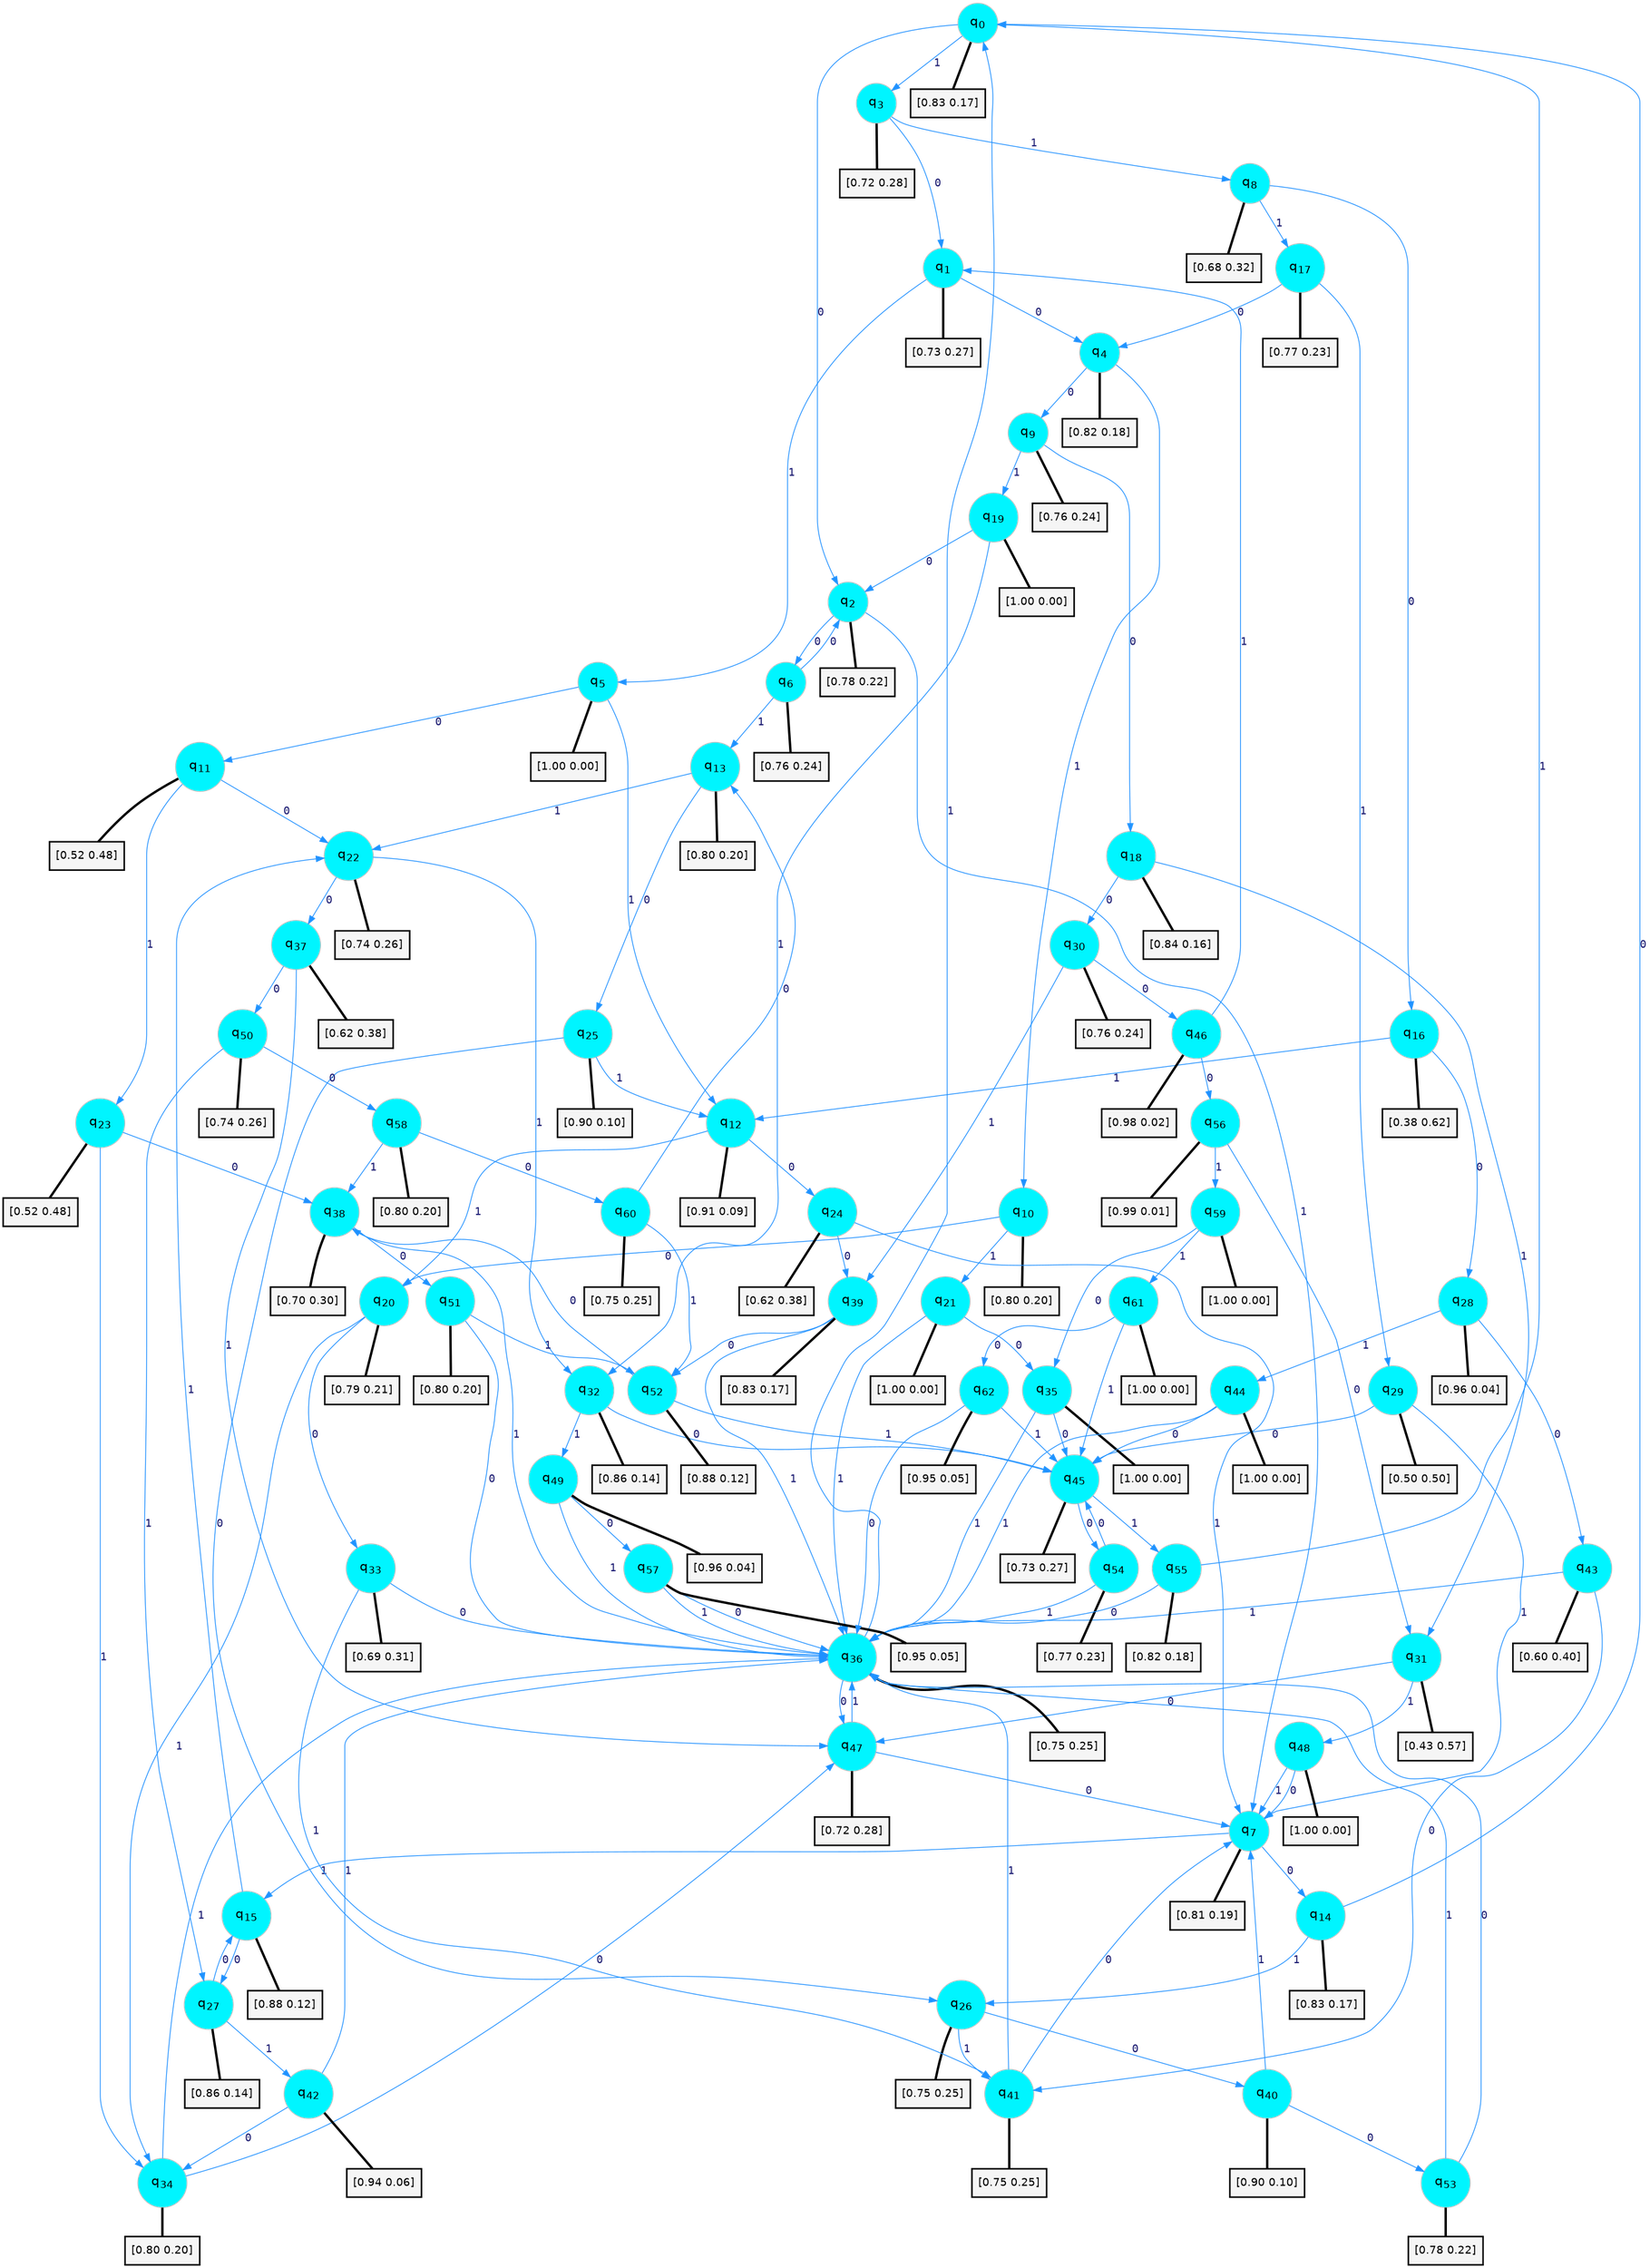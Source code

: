 digraph G {
graph [
bgcolor=transparent, dpi=300, rankdir=TD, size="40,25"];
node [
color=gray, fillcolor=turquoise1, fontcolor=black, fontname=Helvetica, fontsize=16, fontweight=bold, shape=circle, style=filled];
edge [
arrowsize=1, color=dodgerblue1, fontcolor=midnightblue, fontname=courier, fontweight=bold, penwidth=1, style=solid, weight=20];
0[label=<q<SUB>0</SUB>>];
1[label=<q<SUB>1</SUB>>];
2[label=<q<SUB>2</SUB>>];
3[label=<q<SUB>3</SUB>>];
4[label=<q<SUB>4</SUB>>];
5[label=<q<SUB>5</SUB>>];
6[label=<q<SUB>6</SUB>>];
7[label=<q<SUB>7</SUB>>];
8[label=<q<SUB>8</SUB>>];
9[label=<q<SUB>9</SUB>>];
10[label=<q<SUB>10</SUB>>];
11[label=<q<SUB>11</SUB>>];
12[label=<q<SUB>12</SUB>>];
13[label=<q<SUB>13</SUB>>];
14[label=<q<SUB>14</SUB>>];
15[label=<q<SUB>15</SUB>>];
16[label=<q<SUB>16</SUB>>];
17[label=<q<SUB>17</SUB>>];
18[label=<q<SUB>18</SUB>>];
19[label=<q<SUB>19</SUB>>];
20[label=<q<SUB>20</SUB>>];
21[label=<q<SUB>21</SUB>>];
22[label=<q<SUB>22</SUB>>];
23[label=<q<SUB>23</SUB>>];
24[label=<q<SUB>24</SUB>>];
25[label=<q<SUB>25</SUB>>];
26[label=<q<SUB>26</SUB>>];
27[label=<q<SUB>27</SUB>>];
28[label=<q<SUB>28</SUB>>];
29[label=<q<SUB>29</SUB>>];
30[label=<q<SUB>30</SUB>>];
31[label=<q<SUB>31</SUB>>];
32[label=<q<SUB>32</SUB>>];
33[label=<q<SUB>33</SUB>>];
34[label=<q<SUB>34</SUB>>];
35[label=<q<SUB>35</SUB>>];
36[label=<q<SUB>36</SUB>>];
37[label=<q<SUB>37</SUB>>];
38[label=<q<SUB>38</SUB>>];
39[label=<q<SUB>39</SUB>>];
40[label=<q<SUB>40</SUB>>];
41[label=<q<SUB>41</SUB>>];
42[label=<q<SUB>42</SUB>>];
43[label=<q<SUB>43</SUB>>];
44[label=<q<SUB>44</SUB>>];
45[label=<q<SUB>45</SUB>>];
46[label=<q<SUB>46</SUB>>];
47[label=<q<SUB>47</SUB>>];
48[label=<q<SUB>48</SUB>>];
49[label=<q<SUB>49</SUB>>];
50[label=<q<SUB>50</SUB>>];
51[label=<q<SUB>51</SUB>>];
52[label=<q<SUB>52</SUB>>];
53[label=<q<SUB>53</SUB>>];
54[label=<q<SUB>54</SUB>>];
55[label=<q<SUB>55</SUB>>];
56[label=<q<SUB>56</SUB>>];
57[label=<q<SUB>57</SUB>>];
58[label=<q<SUB>58</SUB>>];
59[label=<q<SUB>59</SUB>>];
60[label=<q<SUB>60</SUB>>];
61[label=<q<SUB>61</SUB>>];
62[label=<q<SUB>62</SUB>>];
63[label="[0.83 0.17]", shape=box,fontcolor=black, fontname=Helvetica, fontsize=14, penwidth=2, fillcolor=whitesmoke,color=black];
64[label="[0.73 0.27]", shape=box,fontcolor=black, fontname=Helvetica, fontsize=14, penwidth=2, fillcolor=whitesmoke,color=black];
65[label="[0.78 0.22]", shape=box,fontcolor=black, fontname=Helvetica, fontsize=14, penwidth=2, fillcolor=whitesmoke,color=black];
66[label="[0.72 0.28]", shape=box,fontcolor=black, fontname=Helvetica, fontsize=14, penwidth=2, fillcolor=whitesmoke,color=black];
67[label="[0.82 0.18]", shape=box,fontcolor=black, fontname=Helvetica, fontsize=14, penwidth=2, fillcolor=whitesmoke,color=black];
68[label="[1.00 0.00]", shape=box,fontcolor=black, fontname=Helvetica, fontsize=14, penwidth=2, fillcolor=whitesmoke,color=black];
69[label="[0.76 0.24]", shape=box,fontcolor=black, fontname=Helvetica, fontsize=14, penwidth=2, fillcolor=whitesmoke,color=black];
70[label="[0.81 0.19]", shape=box,fontcolor=black, fontname=Helvetica, fontsize=14, penwidth=2, fillcolor=whitesmoke,color=black];
71[label="[0.68 0.32]", shape=box,fontcolor=black, fontname=Helvetica, fontsize=14, penwidth=2, fillcolor=whitesmoke,color=black];
72[label="[0.76 0.24]", shape=box,fontcolor=black, fontname=Helvetica, fontsize=14, penwidth=2, fillcolor=whitesmoke,color=black];
73[label="[0.80 0.20]", shape=box,fontcolor=black, fontname=Helvetica, fontsize=14, penwidth=2, fillcolor=whitesmoke,color=black];
74[label="[0.52 0.48]", shape=box,fontcolor=black, fontname=Helvetica, fontsize=14, penwidth=2, fillcolor=whitesmoke,color=black];
75[label="[0.91 0.09]", shape=box,fontcolor=black, fontname=Helvetica, fontsize=14, penwidth=2, fillcolor=whitesmoke,color=black];
76[label="[0.80 0.20]", shape=box,fontcolor=black, fontname=Helvetica, fontsize=14, penwidth=2, fillcolor=whitesmoke,color=black];
77[label="[0.83 0.17]", shape=box,fontcolor=black, fontname=Helvetica, fontsize=14, penwidth=2, fillcolor=whitesmoke,color=black];
78[label="[0.88 0.12]", shape=box,fontcolor=black, fontname=Helvetica, fontsize=14, penwidth=2, fillcolor=whitesmoke,color=black];
79[label="[0.38 0.62]", shape=box,fontcolor=black, fontname=Helvetica, fontsize=14, penwidth=2, fillcolor=whitesmoke,color=black];
80[label="[0.77 0.23]", shape=box,fontcolor=black, fontname=Helvetica, fontsize=14, penwidth=2, fillcolor=whitesmoke,color=black];
81[label="[0.84 0.16]", shape=box,fontcolor=black, fontname=Helvetica, fontsize=14, penwidth=2, fillcolor=whitesmoke,color=black];
82[label="[1.00 0.00]", shape=box,fontcolor=black, fontname=Helvetica, fontsize=14, penwidth=2, fillcolor=whitesmoke,color=black];
83[label="[0.79 0.21]", shape=box,fontcolor=black, fontname=Helvetica, fontsize=14, penwidth=2, fillcolor=whitesmoke,color=black];
84[label="[1.00 0.00]", shape=box,fontcolor=black, fontname=Helvetica, fontsize=14, penwidth=2, fillcolor=whitesmoke,color=black];
85[label="[0.74 0.26]", shape=box,fontcolor=black, fontname=Helvetica, fontsize=14, penwidth=2, fillcolor=whitesmoke,color=black];
86[label="[0.52 0.48]", shape=box,fontcolor=black, fontname=Helvetica, fontsize=14, penwidth=2, fillcolor=whitesmoke,color=black];
87[label="[0.62 0.38]", shape=box,fontcolor=black, fontname=Helvetica, fontsize=14, penwidth=2, fillcolor=whitesmoke,color=black];
88[label="[0.90 0.10]", shape=box,fontcolor=black, fontname=Helvetica, fontsize=14, penwidth=2, fillcolor=whitesmoke,color=black];
89[label="[0.75 0.25]", shape=box,fontcolor=black, fontname=Helvetica, fontsize=14, penwidth=2, fillcolor=whitesmoke,color=black];
90[label="[0.86 0.14]", shape=box,fontcolor=black, fontname=Helvetica, fontsize=14, penwidth=2, fillcolor=whitesmoke,color=black];
91[label="[0.96 0.04]", shape=box,fontcolor=black, fontname=Helvetica, fontsize=14, penwidth=2, fillcolor=whitesmoke,color=black];
92[label="[0.50 0.50]", shape=box,fontcolor=black, fontname=Helvetica, fontsize=14, penwidth=2, fillcolor=whitesmoke,color=black];
93[label="[0.76 0.24]", shape=box,fontcolor=black, fontname=Helvetica, fontsize=14, penwidth=2, fillcolor=whitesmoke,color=black];
94[label="[0.43 0.57]", shape=box,fontcolor=black, fontname=Helvetica, fontsize=14, penwidth=2, fillcolor=whitesmoke,color=black];
95[label="[0.86 0.14]", shape=box,fontcolor=black, fontname=Helvetica, fontsize=14, penwidth=2, fillcolor=whitesmoke,color=black];
96[label="[0.69 0.31]", shape=box,fontcolor=black, fontname=Helvetica, fontsize=14, penwidth=2, fillcolor=whitesmoke,color=black];
97[label="[0.80 0.20]", shape=box,fontcolor=black, fontname=Helvetica, fontsize=14, penwidth=2, fillcolor=whitesmoke,color=black];
98[label="[1.00 0.00]", shape=box,fontcolor=black, fontname=Helvetica, fontsize=14, penwidth=2, fillcolor=whitesmoke,color=black];
99[label="[0.75 0.25]", shape=box,fontcolor=black, fontname=Helvetica, fontsize=14, penwidth=2, fillcolor=whitesmoke,color=black];
100[label="[0.62 0.38]", shape=box,fontcolor=black, fontname=Helvetica, fontsize=14, penwidth=2, fillcolor=whitesmoke,color=black];
101[label="[0.70 0.30]", shape=box,fontcolor=black, fontname=Helvetica, fontsize=14, penwidth=2, fillcolor=whitesmoke,color=black];
102[label="[0.83 0.17]", shape=box,fontcolor=black, fontname=Helvetica, fontsize=14, penwidth=2, fillcolor=whitesmoke,color=black];
103[label="[0.90 0.10]", shape=box,fontcolor=black, fontname=Helvetica, fontsize=14, penwidth=2, fillcolor=whitesmoke,color=black];
104[label="[0.75 0.25]", shape=box,fontcolor=black, fontname=Helvetica, fontsize=14, penwidth=2, fillcolor=whitesmoke,color=black];
105[label="[0.94 0.06]", shape=box,fontcolor=black, fontname=Helvetica, fontsize=14, penwidth=2, fillcolor=whitesmoke,color=black];
106[label="[0.60 0.40]", shape=box,fontcolor=black, fontname=Helvetica, fontsize=14, penwidth=2, fillcolor=whitesmoke,color=black];
107[label="[1.00 0.00]", shape=box,fontcolor=black, fontname=Helvetica, fontsize=14, penwidth=2, fillcolor=whitesmoke,color=black];
108[label="[0.73 0.27]", shape=box,fontcolor=black, fontname=Helvetica, fontsize=14, penwidth=2, fillcolor=whitesmoke,color=black];
109[label="[0.98 0.02]", shape=box,fontcolor=black, fontname=Helvetica, fontsize=14, penwidth=2, fillcolor=whitesmoke,color=black];
110[label="[0.72 0.28]", shape=box,fontcolor=black, fontname=Helvetica, fontsize=14, penwidth=2, fillcolor=whitesmoke,color=black];
111[label="[1.00 0.00]", shape=box,fontcolor=black, fontname=Helvetica, fontsize=14, penwidth=2, fillcolor=whitesmoke,color=black];
112[label="[0.96 0.04]", shape=box,fontcolor=black, fontname=Helvetica, fontsize=14, penwidth=2, fillcolor=whitesmoke,color=black];
113[label="[0.74 0.26]", shape=box,fontcolor=black, fontname=Helvetica, fontsize=14, penwidth=2, fillcolor=whitesmoke,color=black];
114[label="[0.80 0.20]", shape=box,fontcolor=black, fontname=Helvetica, fontsize=14, penwidth=2, fillcolor=whitesmoke,color=black];
115[label="[0.88 0.12]", shape=box,fontcolor=black, fontname=Helvetica, fontsize=14, penwidth=2, fillcolor=whitesmoke,color=black];
116[label="[0.78 0.22]", shape=box,fontcolor=black, fontname=Helvetica, fontsize=14, penwidth=2, fillcolor=whitesmoke,color=black];
117[label="[0.77 0.23]", shape=box,fontcolor=black, fontname=Helvetica, fontsize=14, penwidth=2, fillcolor=whitesmoke,color=black];
118[label="[0.82 0.18]", shape=box,fontcolor=black, fontname=Helvetica, fontsize=14, penwidth=2, fillcolor=whitesmoke,color=black];
119[label="[0.99 0.01]", shape=box,fontcolor=black, fontname=Helvetica, fontsize=14, penwidth=2, fillcolor=whitesmoke,color=black];
120[label="[0.95 0.05]", shape=box,fontcolor=black, fontname=Helvetica, fontsize=14, penwidth=2, fillcolor=whitesmoke,color=black];
121[label="[0.80 0.20]", shape=box,fontcolor=black, fontname=Helvetica, fontsize=14, penwidth=2, fillcolor=whitesmoke,color=black];
122[label="[1.00 0.00]", shape=box,fontcolor=black, fontname=Helvetica, fontsize=14, penwidth=2, fillcolor=whitesmoke,color=black];
123[label="[0.75 0.25]", shape=box,fontcolor=black, fontname=Helvetica, fontsize=14, penwidth=2, fillcolor=whitesmoke,color=black];
124[label="[1.00 0.00]", shape=box,fontcolor=black, fontname=Helvetica, fontsize=14, penwidth=2, fillcolor=whitesmoke,color=black];
125[label="[0.95 0.05]", shape=box,fontcolor=black, fontname=Helvetica, fontsize=14, penwidth=2, fillcolor=whitesmoke,color=black];
0->2 [label=0];
0->3 [label=1];
0->63 [arrowhead=none, penwidth=3,color=black];
1->4 [label=0];
1->5 [label=1];
1->64 [arrowhead=none, penwidth=3,color=black];
2->6 [label=0];
2->7 [label=1];
2->65 [arrowhead=none, penwidth=3,color=black];
3->1 [label=0];
3->8 [label=1];
3->66 [arrowhead=none, penwidth=3,color=black];
4->9 [label=0];
4->10 [label=1];
4->67 [arrowhead=none, penwidth=3,color=black];
5->11 [label=0];
5->12 [label=1];
5->68 [arrowhead=none, penwidth=3,color=black];
6->2 [label=0];
6->13 [label=1];
6->69 [arrowhead=none, penwidth=3,color=black];
7->14 [label=0];
7->15 [label=1];
7->70 [arrowhead=none, penwidth=3,color=black];
8->16 [label=0];
8->17 [label=1];
8->71 [arrowhead=none, penwidth=3,color=black];
9->18 [label=0];
9->19 [label=1];
9->72 [arrowhead=none, penwidth=3,color=black];
10->20 [label=0];
10->21 [label=1];
10->73 [arrowhead=none, penwidth=3,color=black];
11->22 [label=0];
11->23 [label=1];
11->74 [arrowhead=none, penwidth=3,color=black];
12->24 [label=0];
12->20 [label=1];
12->75 [arrowhead=none, penwidth=3,color=black];
13->25 [label=0];
13->22 [label=1];
13->76 [arrowhead=none, penwidth=3,color=black];
14->0 [label=0];
14->26 [label=1];
14->77 [arrowhead=none, penwidth=3,color=black];
15->27 [label=0];
15->22 [label=1];
15->78 [arrowhead=none, penwidth=3,color=black];
16->28 [label=0];
16->12 [label=1];
16->79 [arrowhead=none, penwidth=3,color=black];
17->4 [label=0];
17->29 [label=1];
17->80 [arrowhead=none, penwidth=3,color=black];
18->30 [label=0];
18->31 [label=1];
18->81 [arrowhead=none, penwidth=3,color=black];
19->2 [label=0];
19->32 [label=1];
19->82 [arrowhead=none, penwidth=3,color=black];
20->33 [label=0];
20->34 [label=1];
20->83 [arrowhead=none, penwidth=3,color=black];
21->35 [label=0];
21->36 [label=1];
21->84 [arrowhead=none, penwidth=3,color=black];
22->37 [label=0];
22->32 [label=1];
22->85 [arrowhead=none, penwidth=3,color=black];
23->38 [label=0];
23->34 [label=1];
23->86 [arrowhead=none, penwidth=3,color=black];
24->39 [label=0];
24->7 [label=1];
24->87 [arrowhead=none, penwidth=3,color=black];
25->26 [label=0];
25->12 [label=1];
25->88 [arrowhead=none, penwidth=3,color=black];
26->40 [label=0];
26->41 [label=1];
26->89 [arrowhead=none, penwidth=3,color=black];
27->15 [label=0];
27->42 [label=1];
27->90 [arrowhead=none, penwidth=3,color=black];
28->43 [label=0];
28->44 [label=1];
28->91 [arrowhead=none, penwidth=3,color=black];
29->45 [label=0];
29->7 [label=1];
29->92 [arrowhead=none, penwidth=3,color=black];
30->46 [label=0];
30->39 [label=1];
30->93 [arrowhead=none, penwidth=3,color=black];
31->47 [label=0];
31->48 [label=1];
31->94 [arrowhead=none, penwidth=3,color=black];
32->45 [label=0];
32->49 [label=1];
32->95 [arrowhead=none, penwidth=3,color=black];
33->36 [label=0];
33->41 [label=1];
33->96 [arrowhead=none, penwidth=3,color=black];
34->47 [label=0];
34->36 [label=1];
34->97 [arrowhead=none, penwidth=3,color=black];
35->45 [label=0];
35->36 [label=1];
35->98 [arrowhead=none, penwidth=3,color=black];
36->47 [label=0];
36->0 [label=1];
36->99 [arrowhead=none, penwidth=3,color=black];
37->50 [label=0];
37->47 [label=1];
37->100 [arrowhead=none, penwidth=3,color=black];
38->51 [label=0];
38->36 [label=1];
38->101 [arrowhead=none, penwidth=3,color=black];
39->52 [label=0];
39->36 [label=1];
39->102 [arrowhead=none, penwidth=3,color=black];
40->53 [label=0];
40->7 [label=1];
40->103 [arrowhead=none, penwidth=3,color=black];
41->7 [label=0];
41->36 [label=1];
41->104 [arrowhead=none, penwidth=3,color=black];
42->34 [label=0];
42->36 [label=1];
42->105 [arrowhead=none, penwidth=3,color=black];
43->41 [label=0];
43->36 [label=1];
43->106 [arrowhead=none, penwidth=3,color=black];
44->45 [label=0];
44->36 [label=1];
44->107 [arrowhead=none, penwidth=3,color=black];
45->54 [label=0];
45->55 [label=1];
45->108 [arrowhead=none, penwidth=3,color=black];
46->56 [label=0];
46->1 [label=1];
46->109 [arrowhead=none, penwidth=3,color=black];
47->7 [label=0];
47->36 [label=1];
47->110 [arrowhead=none, penwidth=3,color=black];
48->7 [label=0];
48->7 [label=1];
48->111 [arrowhead=none, penwidth=3,color=black];
49->57 [label=0];
49->36 [label=1];
49->112 [arrowhead=none, penwidth=3,color=black];
50->58 [label=0];
50->27 [label=1];
50->113 [arrowhead=none, penwidth=3,color=black];
51->36 [label=0];
51->52 [label=1];
51->114 [arrowhead=none, penwidth=3,color=black];
52->38 [label=0];
52->45 [label=1];
52->115 [arrowhead=none, penwidth=3,color=black];
53->36 [label=0];
53->36 [label=1];
53->116 [arrowhead=none, penwidth=3,color=black];
54->45 [label=0];
54->36 [label=1];
54->117 [arrowhead=none, penwidth=3,color=black];
55->36 [label=0];
55->0 [label=1];
55->118 [arrowhead=none, penwidth=3,color=black];
56->31 [label=0];
56->59 [label=1];
56->119 [arrowhead=none, penwidth=3,color=black];
57->36 [label=0];
57->36 [label=1];
57->120 [arrowhead=none, penwidth=3,color=black];
58->60 [label=0];
58->38 [label=1];
58->121 [arrowhead=none, penwidth=3,color=black];
59->35 [label=0];
59->61 [label=1];
59->122 [arrowhead=none, penwidth=3,color=black];
60->13 [label=0];
60->52 [label=1];
60->123 [arrowhead=none, penwidth=3,color=black];
61->62 [label=0];
61->45 [label=1];
61->124 [arrowhead=none, penwidth=3,color=black];
62->36 [label=0];
62->45 [label=1];
62->125 [arrowhead=none, penwidth=3,color=black];
}
